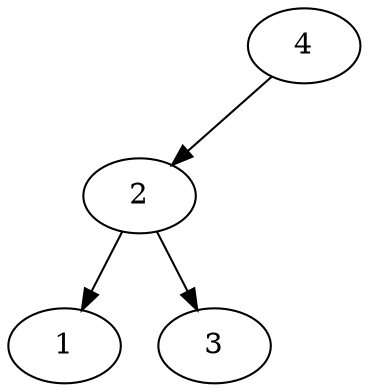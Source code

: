 digraph BSTree{
	4 -> 2;
	4 -> null4[weight=100, style=invis];null4[style=invis];
	2 -> 1;
	2 -> 3;
}
